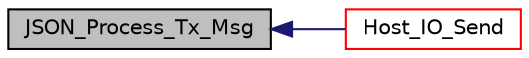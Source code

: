 digraph "JSON_Process_Tx_Msg"
{
  edge [fontname="Helvetica",fontsize="10",labelfontname="Helvetica",labelfontsize="10"];
  node [fontname="Helvetica",fontsize="10",shape=record];
  rankdir="LR";
  Node11 [label="JSON_Process_Tx_Msg",height=0.2,width=0.4,color="black", fillcolor="grey75", style="filled", fontcolor="black"];
  Node11 -> Node12 [dir="back",color="midnightblue",fontsize="10",style="solid",fontname="Helvetica"];
  Node12 [label="Host_IO_Send",height=0.2,width=0.4,color="red", fillcolor="white", style="filled",URL="$host__io__uart_8h.html#a719ad6da4502e713f1573b5353af9617"];
}
